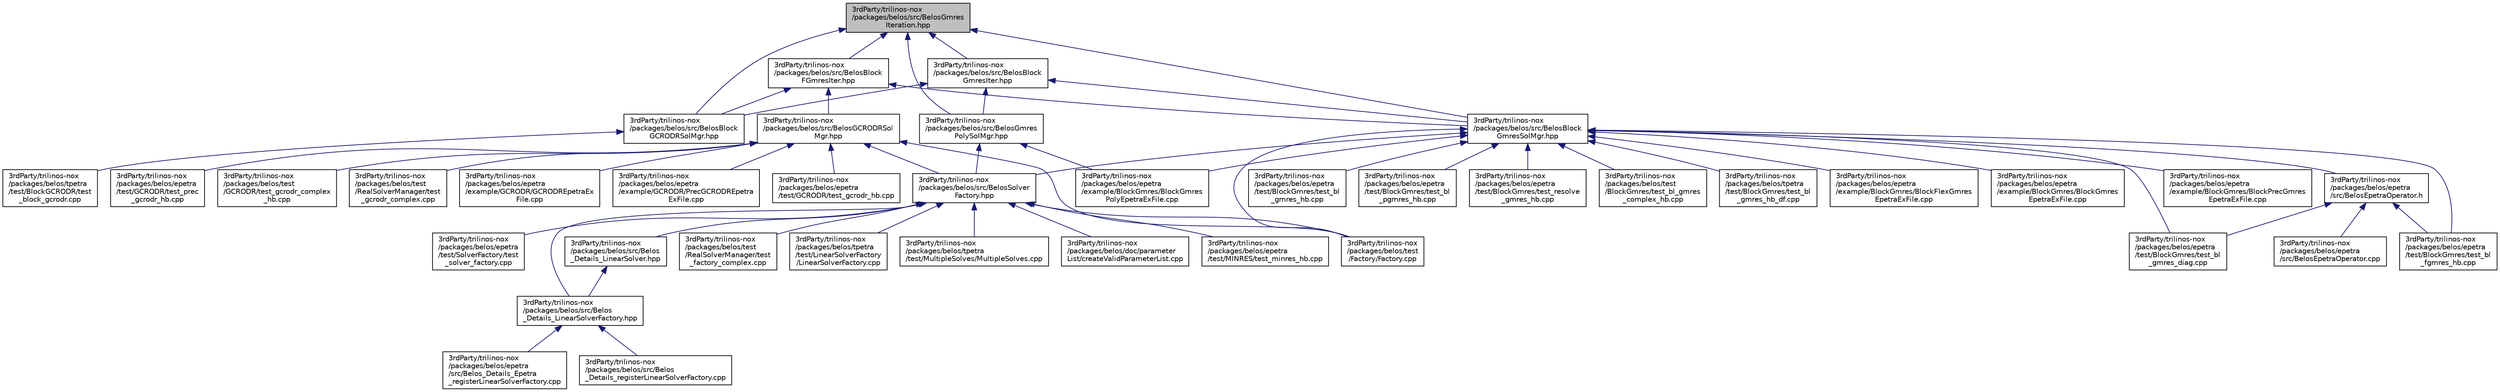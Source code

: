 digraph "3rdParty/trilinos-nox/packages/belos/src/BelosGmresIteration.hpp"
{
  edge [fontname="Helvetica",fontsize="10",labelfontname="Helvetica",labelfontsize="10"];
  node [fontname="Helvetica",fontsize="10",shape=record];
  Node59 [label="3rdParty/trilinos-nox\l/packages/belos/src/BelosGmres\lIteration.hpp",height=0.2,width=0.4,color="black", fillcolor="grey75", style="filled", fontcolor="black"];
  Node59 -> Node60 [dir="back",color="midnightblue",fontsize="10",style="solid",fontname="Helvetica"];
  Node60 [label="3rdParty/trilinos-nox\l/packages/belos/src/BelosBlock\lFGmresIter.hpp",height=0.2,width=0.4,color="black", fillcolor="white", style="filled",URL="$d1/dc3/_belos_block_f_gmres_iter_8hpp.html",tooltip="Belos concrete class for performing the block, flexible GMRES iteration. "];
  Node60 -> Node61 [dir="back",color="midnightblue",fontsize="10",style="solid",fontname="Helvetica"];
  Node61 [label="3rdParty/trilinos-nox\l/packages/belos/src/BelosBlock\lGCRODRSolMgr.hpp",height=0.2,width=0.4,color="black", fillcolor="white", style="filled",URL="$dc/d53/_belos_block_g_c_r_o_d_r_sol_mgr_8hpp.html",tooltip="A solver manager for the Block GCRO-DR (Block Recycling GMRES) linear solver. "];
  Node61 -> Node62 [dir="back",color="midnightblue",fontsize="10",style="solid",fontname="Helvetica"];
  Node62 [label="3rdParty/trilinos-nox\l/packages/belos/tpetra\l/test/BlockGCRODR/test\l_block_gcrodr.cpp",height=0.2,width=0.4,color="black", fillcolor="white", style="filled",URL="$dc/d6b/test__block__gcrodr_8cpp.html"];
  Node60 -> Node63 [dir="back",color="midnightblue",fontsize="10",style="solid",fontname="Helvetica"];
  Node63 [label="3rdParty/trilinos-nox\l/packages/belos/src/BelosBlock\lGmresSolMgr.hpp",height=0.2,width=0.4,color="black", fillcolor="white", style="filled",URL="$d6/d92/_belos_block_gmres_sol_mgr_8hpp.html",tooltip="The Belos::BlockGmresSolMgr provides a solver manager for the BlockGmres linear solver. "];
  Node63 -> Node64 [dir="back",color="midnightblue",fontsize="10",style="solid",fontname="Helvetica"];
  Node64 [label="3rdParty/trilinos-nox\l/packages/belos/epetra\l/example/BlockGmres/BlockFlexGmres\lEpetraExFile.cpp",height=0.2,width=0.4,color="black", fillcolor="white", style="filled",URL="$d6/da8/_block_flex_gmres_epetra_ex_file_8cpp.html"];
  Node63 -> Node65 [dir="back",color="midnightblue",fontsize="10",style="solid",fontname="Helvetica"];
  Node65 [label="3rdParty/trilinos-nox\l/packages/belos/epetra\l/example/BlockGmres/BlockGmres\lEpetraExFile.cpp",height=0.2,width=0.4,color="black", fillcolor="white", style="filled",URL="$d9/d34/_block_gmres_epetra_ex_file_8cpp.html"];
  Node63 -> Node66 [dir="back",color="midnightblue",fontsize="10",style="solid",fontname="Helvetica"];
  Node66 [label="3rdParty/trilinos-nox\l/packages/belos/epetra\l/example/BlockGmres/BlockGmres\lPolyEpetraExFile.cpp",height=0.2,width=0.4,color="black", fillcolor="white", style="filled",URL="$dc/d56/_block_gmres_poly_epetra_ex_file_8cpp.html"];
  Node63 -> Node67 [dir="back",color="midnightblue",fontsize="10",style="solid",fontname="Helvetica"];
  Node67 [label="3rdParty/trilinos-nox\l/packages/belos/epetra\l/example/BlockGmres/BlockPrecGmres\lEpetraExFile.cpp",height=0.2,width=0.4,color="black", fillcolor="white", style="filled",URL="$d1/d03/_block_prec_gmres_epetra_ex_file_8cpp.html"];
  Node63 -> Node68 [dir="back",color="midnightblue",fontsize="10",style="solid",fontname="Helvetica"];
  Node68 [label="3rdParty/trilinos-nox\l/packages/belos/epetra\l/src/BelosEpetraOperator.h",height=0.2,width=0.4,color="black", fillcolor="white", style="filled",URL="$d7/d50/_belos_epetra_operator_8h.html",tooltip="This file provides an Epetra_Operator interface so Belos can be integrated into other codes as an abs..."];
  Node68 -> Node69 [dir="back",color="midnightblue",fontsize="10",style="solid",fontname="Helvetica"];
  Node69 [label="3rdParty/trilinos-nox\l/packages/belos/epetra\l/src/BelosEpetraOperator.cpp",height=0.2,width=0.4,color="black", fillcolor="white", style="filled",URL="$d8/d97/_belos_epetra_operator_8cpp.html",tooltip="This file provides the implementation for an Epetra_Operator interface so Belos can be integrated int..."];
  Node68 -> Node70 [dir="back",color="midnightblue",fontsize="10",style="solid",fontname="Helvetica"];
  Node70 [label="3rdParty/trilinos-nox\l/packages/belos/epetra\l/test/BlockGmres/test_bl\l_fgmres_hb.cpp",height=0.2,width=0.4,color="black", fillcolor="white", style="filled",URL="$de/d36/test__bl__fgmres__hb_8cpp.html"];
  Node68 -> Node71 [dir="back",color="midnightblue",fontsize="10",style="solid",fontname="Helvetica"];
  Node71 [label="3rdParty/trilinos-nox\l/packages/belos/epetra\l/test/BlockGmres/test_bl\l_gmres_diag.cpp",height=0.2,width=0.4,color="black", fillcolor="white", style="filled",URL="$de/dd8/test__bl__gmres__diag_8cpp.html"];
  Node63 -> Node70 [dir="back",color="midnightblue",fontsize="10",style="solid",fontname="Helvetica"];
  Node63 -> Node71 [dir="back",color="midnightblue",fontsize="10",style="solid",fontname="Helvetica"];
  Node63 -> Node72 [dir="back",color="midnightblue",fontsize="10",style="solid",fontname="Helvetica"];
  Node72 [label="3rdParty/trilinos-nox\l/packages/belos/epetra\l/test/BlockGmres/test_bl\l_gmres_hb.cpp",height=0.2,width=0.4,color="black", fillcolor="white", style="filled",URL="$d1/d3c/test__bl__gmres__hb_8cpp.html"];
  Node63 -> Node73 [dir="back",color="midnightblue",fontsize="10",style="solid",fontname="Helvetica"];
  Node73 [label="3rdParty/trilinos-nox\l/packages/belos/epetra\l/test/BlockGmres/test_bl\l_pgmres_hb.cpp",height=0.2,width=0.4,color="black", fillcolor="white", style="filled",URL="$d3/d98/test__bl__pgmres__hb_8cpp.html"];
  Node63 -> Node74 [dir="back",color="midnightblue",fontsize="10",style="solid",fontname="Helvetica"];
  Node74 [label="3rdParty/trilinos-nox\l/packages/belos/epetra\l/test/BlockGmres/test_resolve\l_gmres_hb.cpp",height=0.2,width=0.4,color="black", fillcolor="white", style="filled",URL="$dd/d05/test__resolve__gmres__hb_8cpp.html"];
  Node63 -> Node75 [dir="back",color="midnightblue",fontsize="10",style="solid",fontname="Helvetica"];
  Node75 [label="3rdParty/trilinos-nox\l/packages/belos/src/BelosSolver\lFactory.hpp",height=0.2,width=0.4,color="black", fillcolor="white", style="filled",URL="$da/d4e/_belos_solver_factory_8hpp.html"];
  Node75 -> Node76 [dir="back",color="midnightblue",fontsize="10",style="solid",fontname="Helvetica"];
  Node76 [label="3rdParty/trilinos-nox\l/packages/belos/doc/parameter\lList/createValidParameterList.cpp",height=0.2,width=0.4,color="black", fillcolor="white", style="filled",URL="$d1/db5/create_valid_parameter_list_8cpp.html"];
  Node75 -> Node77 [dir="back",color="midnightblue",fontsize="10",style="solid",fontname="Helvetica"];
  Node77 [label="3rdParty/trilinos-nox\l/packages/belos/epetra\l/test/MINRES/test_minres_hb.cpp",height=0.2,width=0.4,color="black", fillcolor="white", style="filled",URL="$d3/dfd/test__minres__hb_8cpp.html"];
  Node75 -> Node78 [dir="back",color="midnightblue",fontsize="10",style="solid",fontname="Helvetica"];
  Node78 [label="3rdParty/trilinos-nox\l/packages/belos/epetra\l/test/SolverFactory/test\l_solver_factory.cpp",height=0.2,width=0.4,color="black", fillcolor="white", style="filled",URL="$d0/d85/test__solver__factory_8cpp.html",tooltip="Test Belos::SolverFactory with Epetra. "];
  Node75 -> Node79 [dir="back",color="midnightblue",fontsize="10",style="solid",fontname="Helvetica"];
  Node79 [label="3rdParty/trilinos-nox\l/packages/belos/src/Belos\l_Details_LinearSolver.hpp",height=0.2,width=0.4,color="black", fillcolor="white", style="filled",URL="$d2/d2c/_belos___details___linear_solver_8hpp.html",tooltip="Implementation of Trilinos::Details::LinearSolver. "];
  Node79 -> Node80 [dir="back",color="midnightblue",fontsize="10",style="solid",fontname="Helvetica"];
  Node80 [label="3rdParty/trilinos-nox\l/packages/belos/src/Belos\l_Details_LinearSolverFactory.hpp",height=0.2,width=0.4,color="black", fillcolor="white", style="filled",URL="$d1/de3/_belos___details___linear_solver_factory_8hpp.html",tooltip="Implementation of Trilinos::Details::LinearSolverFactory. "];
  Node80 -> Node81 [dir="back",color="midnightblue",fontsize="10",style="solid",fontname="Helvetica"];
  Node81 [label="3rdParty/trilinos-nox\l/packages/belos/epetra\l/src/Belos_Details_Epetra\l_registerLinearSolverFactory.cpp",height=0.2,width=0.4,color="black", fillcolor="white", style="filled",URL="$d2/d3d/_belos___details___epetra__register_linear_solver_factory_8cpp.html"];
  Node80 -> Node82 [dir="back",color="midnightblue",fontsize="10",style="solid",fontname="Helvetica"];
  Node82 [label="3rdParty/trilinos-nox\l/packages/belos/src/Belos\l_Details_registerLinearSolverFactory.cpp",height=0.2,width=0.4,color="black", fillcolor="white", style="filled",URL="$d9/d9d/_belos___details__register_linear_solver_factory_8cpp.html"];
  Node75 -> Node80 [dir="back",color="midnightblue",fontsize="10",style="solid",fontname="Helvetica"];
  Node75 -> Node83 [dir="back",color="midnightblue",fontsize="10",style="solid",fontname="Helvetica"];
  Node83 [label="3rdParty/trilinos-nox\l/packages/belos/test\l/Factory/Factory.cpp",height=0.2,width=0.4,color="black", fillcolor="white", style="filled",URL="$de/d5d/3rd_party_2trilinos-nox_2packages_2belos_2test_2_factory_2_factory_8cpp.html"];
  Node75 -> Node84 [dir="back",color="midnightblue",fontsize="10",style="solid",fontname="Helvetica"];
  Node84 [label="3rdParty/trilinos-nox\l/packages/belos/test\l/RealSolverManager/test\l_factory_complex.cpp",height=0.2,width=0.4,color="black", fillcolor="white", style="filled",URL="$de/d3d/test__factory__complex_8cpp.html"];
  Node75 -> Node85 [dir="back",color="midnightblue",fontsize="10",style="solid",fontname="Helvetica"];
  Node85 [label="3rdParty/trilinos-nox\l/packages/belos/tpetra\l/test/LinearSolverFactory\l/LinearSolverFactory.cpp",height=0.2,width=0.4,color="black", fillcolor="white", style="filled",URL="$d1/d2d/_linear_solver_factory_8cpp.html"];
  Node75 -> Node86 [dir="back",color="midnightblue",fontsize="10",style="solid",fontname="Helvetica"];
  Node86 [label="3rdParty/trilinos-nox\l/packages/belos/tpetra\l/test/MultipleSolves/MultipleSolves.cpp",height=0.2,width=0.4,color="black", fillcolor="white", style="filled",URL="$db/de2/_multiple_solves_8cpp.html"];
  Node63 -> Node87 [dir="back",color="midnightblue",fontsize="10",style="solid",fontname="Helvetica"];
  Node87 [label="3rdParty/trilinos-nox\l/packages/belos/test\l/BlockGmres/test_bl_gmres\l_complex_hb.cpp",height=0.2,width=0.4,color="black", fillcolor="white", style="filled",URL="$d2/d50/test__bl__gmres__complex__hb_8cpp.html"];
  Node63 -> Node83 [dir="back",color="midnightblue",fontsize="10",style="solid",fontname="Helvetica"];
  Node63 -> Node88 [dir="back",color="midnightblue",fontsize="10",style="solid",fontname="Helvetica"];
  Node88 [label="3rdParty/trilinos-nox\l/packages/belos/tpetra\l/test/BlockGmres/test_bl\l_gmres_hb_df.cpp",height=0.2,width=0.4,color="black", fillcolor="white", style="filled",URL="$d8/d21/test__bl__gmres__hb__df_8cpp.html"];
  Node60 -> Node89 [dir="back",color="midnightblue",fontsize="10",style="solid",fontname="Helvetica"];
  Node89 [label="3rdParty/trilinos-nox\l/packages/belos/src/BelosGCRODRSol\lMgr.hpp",height=0.2,width=0.4,color="black", fillcolor="white", style="filled",URL="$d3/dd2/_belos_g_c_r_o_d_r_sol_mgr_8hpp.html",tooltip="Declaration and definition of Belos::GCRODRSolMgr, which implements the GCRODR (recycling GMRES) solv..."];
  Node89 -> Node90 [dir="back",color="midnightblue",fontsize="10",style="solid",fontname="Helvetica"];
  Node90 [label="3rdParty/trilinos-nox\l/packages/belos/epetra\l/example/GCRODR/GCRODREpetraEx\lFile.cpp",height=0.2,width=0.4,color="black", fillcolor="white", style="filled",URL="$de/db8/_g_c_r_o_d_r_epetra_ex_file_8cpp.html"];
  Node89 -> Node91 [dir="back",color="midnightblue",fontsize="10",style="solid",fontname="Helvetica"];
  Node91 [label="3rdParty/trilinos-nox\l/packages/belos/epetra\l/example/GCRODR/PrecGCRODREpetra\lExFile.cpp",height=0.2,width=0.4,color="black", fillcolor="white", style="filled",URL="$df/d74/_prec_g_c_r_o_d_r_epetra_ex_file_8cpp.html"];
  Node89 -> Node92 [dir="back",color="midnightblue",fontsize="10",style="solid",fontname="Helvetica"];
  Node92 [label="3rdParty/trilinos-nox\l/packages/belos/epetra\l/test/GCRODR/test_gcrodr_hb.cpp",height=0.2,width=0.4,color="black", fillcolor="white", style="filled",URL="$d0/d0b/test__gcrodr__hb_8cpp.html"];
  Node89 -> Node93 [dir="back",color="midnightblue",fontsize="10",style="solid",fontname="Helvetica"];
  Node93 [label="3rdParty/trilinos-nox\l/packages/belos/epetra\l/test/GCRODR/test_prec\l_gcrodr_hb.cpp",height=0.2,width=0.4,color="black", fillcolor="white", style="filled",URL="$d1/d5a/test__prec__gcrodr__hb_8cpp.html"];
  Node89 -> Node75 [dir="back",color="midnightblue",fontsize="10",style="solid",fontname="Helvetica"];
  Node89 -> Node83 [dir="back",color="midnightblue",fontsize="10",style="solid",fontname="Helvetica"];
  Node89 -> Node94 [dir="back",color="midnightblue",fontsize="10",style="solid",fontname="Helvetica"];
  Node94 [label="3rdParty/trilinos-nox\l/packages/belos/test\l/GCRODR/test_gcrodr_complex\l_hb.cpp",height=0.2,width=0.4,color="black", fillcolor="white", style="filled",URL="$d4/d8d/test__gcrodr__complex__hb_8cpp.html"];
  Node89 -> Node95 [dir="back",color="midnightblue",fontsize="10",style="solid",fontname="Helvetica"];
  Node95 [label="3rdParty/trilinos-nox\l/packages/belos/test\l/RealSolverManager/test\l_gcrodr_complex.cpp",height=0.2,width=0.4,color="black", fillcolor="white", style="filled",URL="$dd/dd3/test__gcrodr__complex_8cpp.html"];
  Node59 -> Node61 [dir="back",color="midnightblue",fontsize="10",style="solid",fontname="Helvetica"];
  Node59 -> Node96 [dir="back",color="midnightblue",fontsize="10",style="solid",fontname="Helvetica"];
  Node96 [label="3rdParty/trilinos-nox\l/packages/belos/src/BelosBlock\lGmresIter.hpp",height=0.2,width=0.4,color="black", fillcolor="white", style="filled",URL="$d6/d42/_belos_block_gmres_iter_8hpp.html",tooltip="Belos concrete class for performing the block GMRES iteration. "];
  Node96 -> Node61 [dir="back",color="midnightblue",fontsize="10",style="solid",fontname="Helvetica"];
  Node96 -> Node63 [dir="back",color="midnightblue",fontsize="10",style="solid",fontname="Helvetica"];
  Node96 -> Node97 [dir="back",color="midnightblue",fontsize="10",style="solid",fontname="Helvetica"];
  Node97 [label="3rdParty/trilinos-nox\l/packages/belos/src/BelosGmres\lPolySolMgr.hpp",height=0.2,width=0.4,color="black", fillcolor="white", style="filled",URL="$dd/d95/_belos_gmres_poly_sol_mgr_8hpp.html",tooltip="Declaration and definition of Belos::GmresPolySolMgr (hybrid block GMRES linear solver). "];
  Node97 -> Node66 [dir="back",color="midnightblue",fontsize="10",style="solid",fontname="Helvetica"];
  Node97 -> Node75 [dir="back",color="midnightblue",fontsize="10",style="solid",fontname="Helvetica"];
  Node59 -> Node63 [dir="back",color="midnightblue",fontsize="10",style="solid",fontname="Helvetica"];
  Node59 -> Node97 [dir="back",color="midnightblue",fontsize="10",style="solid",fontname="Helvetica"];
}
